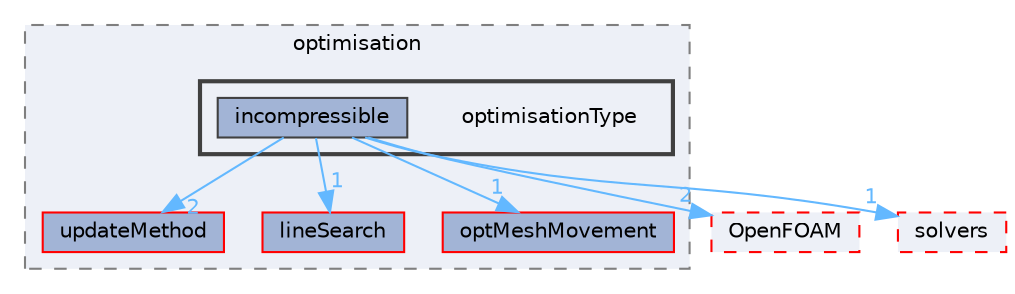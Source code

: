 digraph "src/optimisation/adjointOptimisation/adjoint/optimisation/optimisationType"
{
 // LATEX_PDF_SIZE
  bgcolor="transparent";
  edge [fontname=Helvetica,fontsize=10,labelfontname=Helvetica,labelfontsize=10];
  node [fontname=Helvetica,fontsize=10,shape=box,height=0.2,width=0.4];
  compound=true
  subgraph clusterdir_4c08a66c3363b1709c4529c1c6cd2d18 {
    graph [ bgcolor="#edf0f7", pencolor="grey50", label="optimisation", fontname=Helvetica,fontsize=10 style="filled,dashed", URL="dir_4c08a66c3363b1709c4529c1c6cd2d18.html",tooltip=""]
  dir_442e213e33281933d117f57865442da6 [label="updateMethod", fillcolor="#a2b4d6", color="red", style="filled", URL="dir_442e213e33281933d117f57865442da6.html",tooltip=""];
  dir_94bdc59c3d8ff9322af9116bfe52aa58 [label="lineSearch", fillcolor="#a2b4d6", color="red", style="filled", URL="dir_94bdc59c3d8ff9322af9116bfe52aa58.html",tooltip=""];
  dir_f33cf6d3df2df90519c8bae008080c01 [label="optMeshMovement", fillcolor="#a2b4d6", color="red", style="filled", URL="dir_f33cf6d3df2df90519c8bae008080c01.html",tooltip=""];
  subgraph clusterdir_19e34cb36dea7172b6a3886d458a6c63 {
    graph [ bgcolor="#edf0f7", pencolor="grey25", label="", fontname=Helvetica,fontsize=10 style="filled,bold", URL="dir_19e34cb36dea7172b6a3886d458a6c63.html",tooltip=""]
    dir_19e34cb36dea7172b6a3886d458a6c63 [shape=plaintext, label="optimisationType"];
  dir_5cb6b0a19a69e2fe459970b9bde2b78d [label="incompressible", fillcolor="#a2b4d6", color="grey25", style="filled", URL="dir_5cb6b0a19a69e2fe459970b9bde2b78d.html",tooltip=""];
  }
  }
  dir_c5473ff19b20e6ec4dfe5c310b3778a8 [label="OpenFOAM", fillcolor="#edf0f7", color="red", style="filled,dashed", URL="dir_c5473ff19b20e6ec4dfe5c310b3778a8.html",tooltip=""];
  dir_f1ea2e00111d8324be054b4e32e6ee53 [label="solvers", fillcolor="#edf0f7", color="red", style="filled,dashed", URL="dir_f1ea2e00111d8324be054b4e32e6ee53.html",tooltip=""];
  dir_5cb6b0a19a69e2fe459970b9bde2b78d->dir_442e213e33281933d117f57865442da6 [headlabel="2", labeldistance=1.5 headhref="dir_001816_004232.html" href="dir_001816_004232.html" color="steelblue1" fontcolor="steelblue1"];
  dir_5cb6b0a19a69e2fe459970b9bde2b78d->dir_c5473ff19b20e6ec4dfe5c310b3778a8 [headlabel="2", labeldistance=1.5 headhref="dir_001816_002695.html" href="dir_001816_002695.html" color="steelblue1" fontcolor="steelblue1"];
  dir_5cb6b0a19a69e2fe459970b9bde2b78d->dir_f1ea2e00111d8324be054b4e32e6ee53 [headlabel="1", labeldistance=1.5 headhref="dir_001816_003659.html" href="dir_001816_003659.html" color="steelblue1" fontcolor="steelblue1"];
  dir_5cb6b0a19a69e2fe459970b9bde2b78d->dir_94bdc59c3d8ff9322af9116bfe52aa58 [headlabel="1", labeldistance=1.5 headhref="dir_001816_002216.html" href="dir_001816_002216.html" color="steelblue1" fontcolor="steelblue1"];
  dir_5cb6b0a19a69e2fe459970b9bde2b78d->dir_f33cf6d3df2df90519c8bae008080c01 [headlabel="1", labeldistance=1.5 headhref="dir_001816_002709.html" href="dir_001816_002709.html" color="steelblue1" fontcolor="steelblue1"];
}
